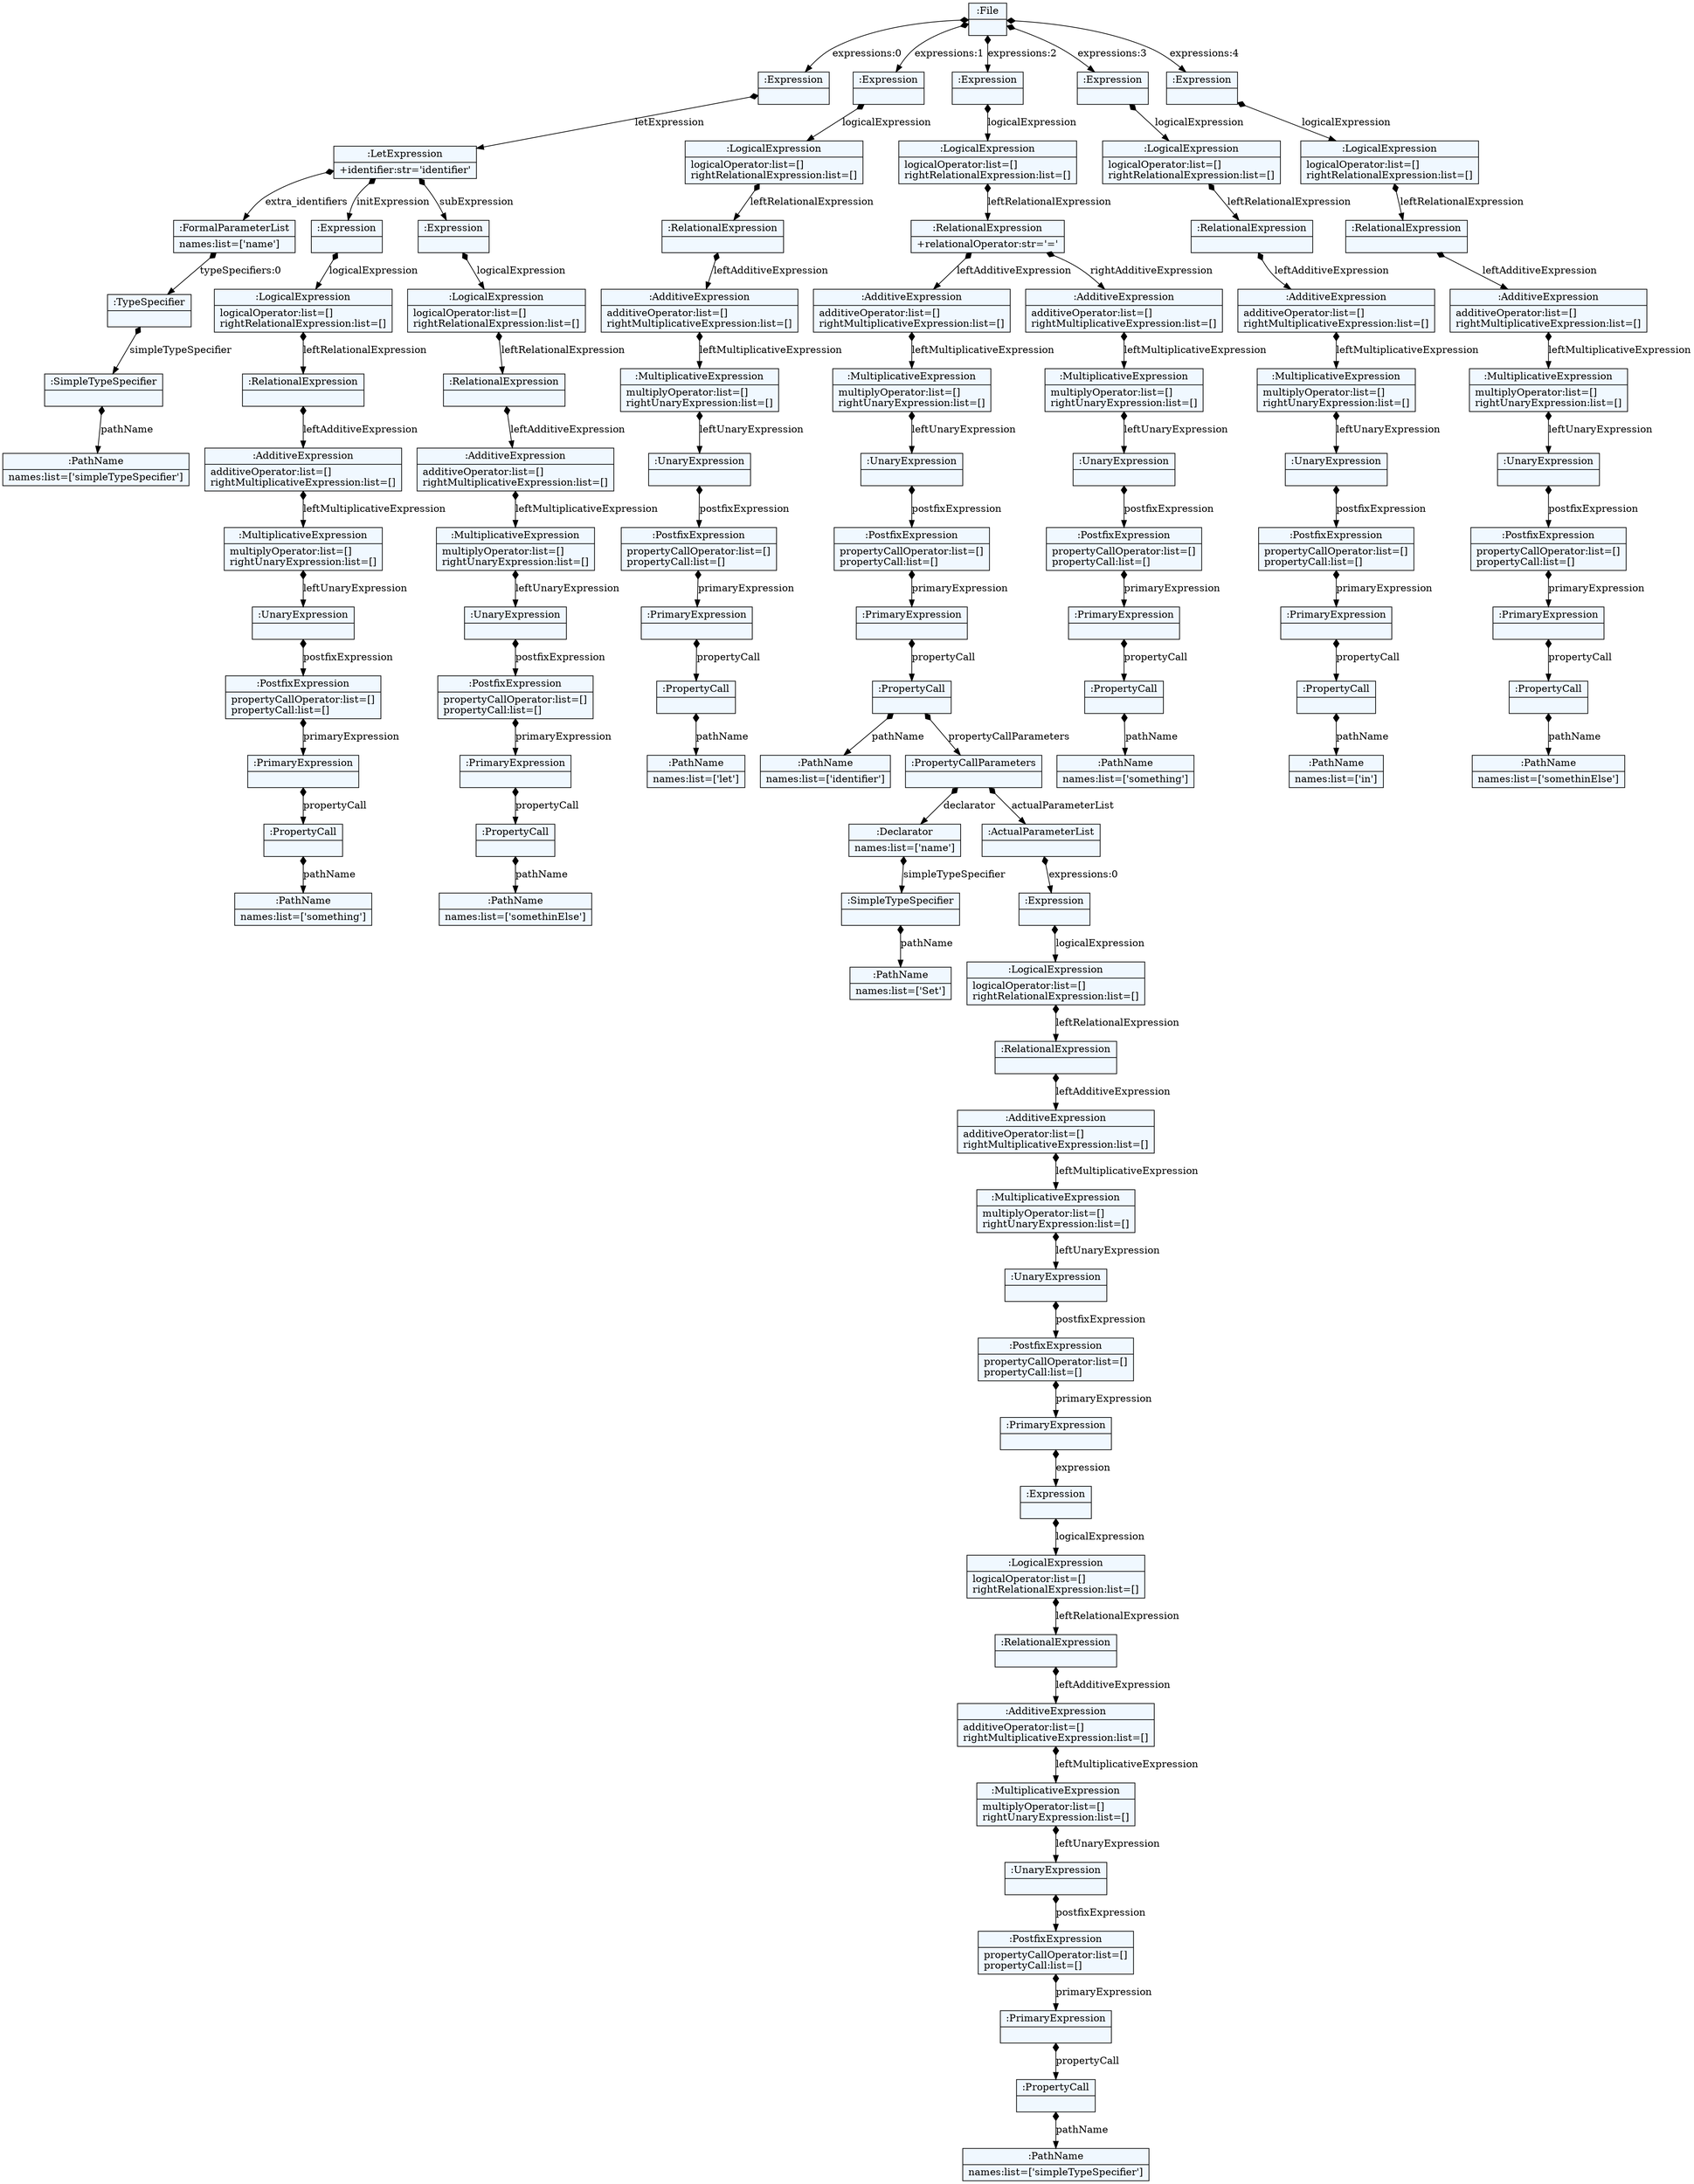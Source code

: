 
    digraph xtext {
    fontname = "Bitstream Vera Sans"
    fontsize = 8
    node[
        shape=record,
        style=filled,
        fillcolor=aliceblue
    ]
    nodesep = 0.3
    edge[dir=black,arrowtail=empty]


48946224 -> 48944464 [label="expressions:0" arrowtail=diamond dir=both]
48944464 -> 48945616 [label="letExpression" arrowtail=diamond dir=both]
48945616 -> 49000912 [label="extra_identifiers" arrowtail=diamond dir=both]
49000912 -> 49001552 [label="typeSpecifiers:0" arrowtail=diamond dir=both]
49001552 -> 49004336 [label="simpleTypeSpecifier" arrowtail=diamond dir=both]
49004336 -> 49001616 [label="pathName" arrowtail=diamond dir=both]
49001616[label="{:PathName|names:list=['simpleTypeSpecifier']\l}"]
49004336[label="{:SimpleTypeSpecifier|}"]
49001552[label="{:TypeSpecifier|}"]
49000912[label="{:FormalParameterList|names:list=['name']\l}"]
48945616 -> 49004272 [label="initExpression" arrowtail=diamond dir=both]
49004272 -> 49003728 [label="logicalExpression" arrowtail=diamond dir=both]
49003728 -> 49004304 [label="leftRelationalExpression" arrowtail=diamond dir=both]
49004304 -> 49002832 [label="leftAdditiveExpression" arrowtail=diamond dir=both]
49002832 -> 49001968 [label="leftMultiplicativeExpression" arrowtail=diamond dir=both]
49001968 -> 49003664 [label="leftUnaryExpression" arrowtail=diamond dir=both]
49003664 -> 49002448 [label="postfixExpression" arrowtail=diamond dir=both]
49002448 -> 49121008 [label="primaryExpression" arrowtail=diamond dir=both]
49121008 -> 49120848 [label="propertyCall" arrowtail=diamond dir=both]
49120848 -> 49121712 [label="pathName" arrowtail=diamond dir=both]
49121712[label="{:PathName|names:list=['something']\l}"]
49120848[label="{:PropertyCall|}"]
49121008[label="{:PrimaryExpression|}"]
49002448[label="{:PostfixExpression|propertyCallOperator:list=[]\lpropertyCall:list=[]\l}"]
49003664[label="{:UnaryExpression|}"]
49001968[label="{:MultiplicativeExpression|multiplyOperator:list=[]\lrightUnaryExpression:list=[]\l}"]
49002832[label="{:AdditiveExpression|additiveOperator:list=[]\lrightMultiplicativeExpression:list=[]\l}"]
49004304[label="{:RelationalExpression|}"]
49003728[label="{:LogicalExpression|logicalOperator:list=[]\lrightRelationalExpression:list=[]\l}"]
49004272[label="{:Expression|}"]
48945616 -> 49002416 [label="subExpression" arrowtail=diamond dir=both]
49002416 -> 49001040 [label="logicalExpression" arrowtail=diamond dir=both]
49001040 -> 49003344 [label="leftRelationalExpression" arrowtail=diamond dir=both]
49003344 -> 49000624 [label="leftAdditiveExpression" arrowtail=diamond dir=both]
49000624 -> 49001712 [label="leftMultiplicativeExpression" arrowtail=diamond dir=both]
49001712 -> 49119696 [label="leftUnaryExpression" arrowtail=diamond dir=both]
49119696 -> 49119536 [label="postfixExpression" arrowtail=diamond dir=both]
49119536 -> 49119792 [label="primaryExpression" arrowtail=diamond dir=both]
49119792 -> 49121648 [label="propertyCall" arrowtail=diamond dir=both]
49121648 -> 49120336 [label="pathName" arrowtail=diamond dir=both]
49120336[label="{:PathName|names:list=['somethinElse']\l}"]
49121648[label="{:PropertyCall|}"]
49119792[label="{:PrimaryExpression|}"]
49119536[label="{:PostfixExpression|propertyCallOperator:list=[]\lpropertyCall:list=[]\l}"]
49119696[label="{:UnaryExpression|}"]
49001712[label="{:MultiplicativeExpression|multiplyOperator:list=[]\lrightUnaryExpression:list=[]\l}"]
49000624[label="{:AdditiveExpression|additiveOperator:list=[]\lrightMultiplicativeExpression:list=[]\l}"]
49003344[label="{:RelationalExpression|}"]
49001040[label="{:LogicalExpression|logicalOperator:list=[]\lrightRelationalExpression:list=[]\l}"]
49002416[label="{:Expression|}"]
48945616[label="{:LetExpression|+identifier:str='identifier'\l}"]
48944464[label="{:Expression|}"]
48946224 -> 48945328 [label="expressions:1" arrowtail=diamond dir=both]
48945328 -> 49001136 [label="logicalExpression" arrowtail=diamond dir=both]
49001136 -> 49000592 [label="leftRelationalExpression" arrowtail=diamond dir=both]
49000592 -> 49002480 [label="leftAdditiveExpression" arrowtail=diamond dir=both]
49002480 -> 49121520 [label="leftMultiplicativeExpression" arrowtail=diamond dir=both]
49121520 -> 49120304 [label="leftUnaryExpression" arrowtail=diamond dir=both]
49120304 -> 49119280 [label="postfixExpression" arrowtail=diamond dir=both]
49119280 -> 49120880 [label="primaryExpression" arrowtail=diamond dir=both]
49120880 -> 49119376 [label="propertyCall" arrowtail=diamond dir=both]
49119376 -> 49121840 [label="pathName" arrowtail=diamond dir=both]
49121840[label="{:PathName|names:list=['let']\l}"]
49119376[label="{:PropertyCall|}"]
49120880[label="{:PrimaryExpression|}"]
49119280[label="{:PostfixExpression|propertyCallOperator:list=[]\lpropertyCall:list=[]\l}"]
49120304[label="{:UnaryExpression|}"]
49121520[label="{:MultiplicativeExpression|multiplyOperator:list=[]\lrightUnaryExpression:list=[]\l}"]
49002480[label="{:AdditiveExpression|additiveOperator:list=[]\lrightMultiplicativeExpression:list=[]\l}"]
49000592[label="{:RelationalExpression|}"]
49001136[label="{:LogicalExpression|logicalOperator:list=[]\lrightRelationalExpression:list=[]\l}"]
48945328[label="{:Expression|}"]
48946224 -> 48946832 [label="expressions:2" arrowtail=diamond dir=both]
48946832 -> 49004048 [label="logicalExpression" arrowtail=diamond dir=both]
49004048 -> 49003568 [label="leftRelationalExpression" arrowtail=diamond dir=both]
49003568 -> 49119312 [label="leftAdditiveExpression" arrowtail=diamond dir=both]
49119312 -> 49121552 [label="leftMultiplicativeExpression" arrowtail=diamond dir=both]
49121552 -> 49119728 [label="leftUnaryExpression" arrowtail=diamond dir=both]
49119728 -> 49121040 [label="postfixExpression" arrowtail=diamond dir=both]
49121040 -> 49120912 [label="primaryExpression" arrowtail=diamond dir=both]
49120912 -> 49121744 [label="propertyCall" arrowtail=diamond dir=both]
49121744 -> 49121808 [label="pathName" arrowtail=diamond dir=both]
49121808[label="{:PathName|names:list=['identifier']\l}"]
49121744 -> 49122192 [label="propertyCallParameters" arrowtail=diamond dir=both]
49122192 -> 49122384 [label="declarator" arrowtail=diamond dir=both]
49122384 -> 49121872 [label="simpleTypeSpecifier" arrowtail=diamond dir=both]
49121872 -> 49071344 [label="pathName" arrowtail=diamond dir=both]
49071344[label="{:PathName|names:list=['Set']\l}"]
49121872[label="{:SimpleTypeSpecifier|}"]
49122384[label="{:Declarator|names:list=['name']\l}"]
49122192 -> 49122640 [label="actualParameterList" arrowtail=diamond dir=both]
49122640 -> 49073712 [label="expressions:0" arrowtail=diamond dir=both]
49073712 -> 49072368 [label="logicalExpression" arrowtail=diamond dir=both]
49072368 -> 49073296 [label="leftRelationalExpression" arrowtail=diamond dir=both]
49073296 -> 49073744 [label="leftAdditiveExpression" arrowtail=diamond dir=both]
49073744 -> 49070448 [label="leftMultiplicativeExpression" arrowtail=diamond dir=both]
49070448 -> 49072944 [label="leftUnaryExpression" arrowtail=diamond dir=both]
49072944 -> 49073104 [label="postfixExpression" arrowtail=diamond dir=both]
49073104 -> 49033136 [label="primaryExpression" arrowtail=diamond dir=both]
49033136 -> 49032848 [label="expression" arrowtail=diamond dir=both]
49032848 -> 49029776 [label="logicalExpression" arrowtail=diamond dir=both]
49029776 -> 49031056 [label="leftRelationalExpression" arrowtail=diamond dir=both]
49031056 -> 49029808 [label="leftAdditiveExpression" arrowtail=diamond dir=both]
49029808 -> 49032592 [label="leftMultiplicativeExpression" arrowtail=diamond dir=both]
49032592 -> 49033008 [label="leftUnaryExpression" arrowtail=diamond dir=both]
49033008 -> 49032048 [label="postfixExpression" arrowtail=diamond dir=both]
49032048 -> 49030288 [label="primaryExpression" arrowtail=diamond dir=both]
49030288 -> 49032112 [label="propertyCall" arrowtail=diamond dir=both]
49032112 -> 49031728 [label="pathName" arrowtail=diamond dir=both]
49031728[label="{:PathName|names:list=['simpleTypeSpecifier']\l}"]
49032112[label="{:PropertyCall|}"]
49030288[label="{:PrimaryExpression|}"]
49032048[label="{:PostfixExpression|propertyCallOperator:list=[]\lpropertyCall:list=[]\l}"]
49033008[label="{:UnaryExpression|}"]
49032592[label="{:MultiplicativeExpression|multiplyOperator:list=[]\lrightUnaryExpression:list=[]\l}"]
49029808[label="{:AdditiveExpression|additiveOperator:list=[]\lrightMultiplicativeExpression:list=[]\l}"]
49031056[label="{:RelationalExpression|}"]
49029776[label="{:LogicalExpression|logicalOperator:list=[]\lrightRelationalExpression:list=[]\l}"]
49032848[label="{:Expression|}"]
49033136[label="{:PrimaryExpression|}"]
49073104[label="{:PostfixExpression|propertyCallOperator:list=[]\lpropertyCall:list=[]\l}"]
49072944[label="{:UnaryExpression|}"]
49070448[label="{:MultiplicativeExpression|multiplyOperator:list=[]\lrightUnaryExpression:list=[]\l}"]
49073744[label="{:AdditiveExpression|additiveOperator:list=[]\lrightMultiplicativeExpression:list=[]\l}"]
49073296[label="{:RelationalExpression|}"]
49072368[label="{:LogicalExpression|logicalOperator:list=[]\lrightRelationalExpression:list=[]\l}"]
49073712[label="{:Expression|}"]
49122640[label="{:ActualParameterList|}"]
49122192[label="{:PropertyCallParameters|}"]
49121744[label="{:PropertyCall|}"]
49120912[label="{:PrimaryExpression|}"]
49121040[label="{:PostfixExpression|propertyCallOperator:list=[]\lpropertyCall:list=[]\l}"]
49119728[label="{:UnaryExpression|}"]
49121552[label="{:MultiplicativeExpression|multiplyOperator:list=[]\lrightUnaryExpression:list=[]\l}"]
49119312[label="{:AdditiveExpression|additiveOperator:list=[]\lrightMultiplicativeExpression:list=[]\l}"]
49003568 -> 49119504 [label="rightAdditiveExpression" arrowtail=diamond dir=both]
49119504 -> 49120400 [label="leftMultiplicativeExpression" arrowtail=diamond dir=both]
49120400 -> 49121072 [label="leftUnaryExpression" arrowtail=diamond dir=both]
49121072 -> 49122288 [label="postfixExpression" arrowtail=diamond dir=both]
49122288 -> 49122864 [label="primaryExpression" arrowtail=diamond dir=both]
49122864 -> 49072784 [label="propertyCall" arrowtail=diamond dir=both]
49072784 -> 49072144 [label="pathName" arrowtail=diamond dir=both]
49072144[label="{:PathName|names:list=['something']\l}"]
49072784[label="{:PropertyCall|}"]
49122864[label="{:PrimaryExpression|}"]
49122288[label="{:PostfixExpression|propertyCallOperator:list=[]\lpropertyCall:list=[]\l}"]
49121072[label="{:UnaryExpression|}"]
49120400[label="{:MultiplicativeExpression|multiplyOperator:list=[]\lrightUnaryExpression:list=[]\l}"]
49119504[label="{:AdditiveExpression|additiveOperator:list=[]\lrightMultiplicativeExpression:list=[]\l}"]
49003568[label="{:RelationalExpression|+relationalOperator:str='='\l}"]
49004048[label="{:LogicalExpression|logicalOperator:list=[]\lrightRelationalExpression:list=[]\l}"]
48946832[label="{:Expression|}"]
48946224 -> 49003440 [label="expressions:3" arrowtail=diamond dir=both]
49003440 -> 49004176 [label="logicalExpression" arrowtail=diamond dir=both]
49004176 -> 49119920 [label="leftRelationalExpression" arrowtail=diamond dir=both]
49119920 -> 49122352 [label="leftAdditiveExpression" arrowtail=diamond dir=both]
49122352 -> 49123184 [label="leftMultiplicativeExpression" arrowtail=diamond dir=both]
49123184 -> 49072496 [label="leftUnaryExpression" arrowtail=diamond dir=both]
49072496 -> 49073136 [label="postfixExpression" arrowtail=diamond dir=both]
49073136 -> 49071024 [label="primaryExpression" arrowtail=diamond dir=both]
49071024 -> 49073328 [label="propertyCall" arrowtail=diamond dir=both]
49073328 -> 48945360 [label="pathName" arrowtail=diamond dir=both]
48945360[label="{:PathName|names:list=['in']\l}"]
49073328[label="{:PropertyCall|}"]
49071024[label="{:PrimaryExpression|}"]
49073136[label="{:PostfixExpression|propertyCallOperator:list=[]\lpropertyCall:list=[]\l}"]
49072496[label="{:UnaryExpression|}"]
49123184[label="{:MultiplicativeExpression|multiplyOperator:list=[]\lrightUnaryExpression:list=[]\l}"]
49122352[label="{:AdditiveExpression|additiveOperator:list=[]\lrightMultiplicativeExpression:list=[]\l}"]
49119920[label="{:RelationalExpression|}"]
49004176[label="{:LogicalExpression|logicalOperator:list=[]\lrightRelationalExpression:list=[]\l}"]
49003440[label="{:Expression|}"]
48946224 -> 49000688 [label="expressions:4" arrowtail=diamond dir=both]
49000688 -> 49122800 [label="logicalExpression" arrowtail=diamond dir=both]
49122800 -> 49121104 [label="leftRelationalExpression" arrowtail=diamond dir=both]
49121104 -> 49121136 [label="leftAdditiveExpression" arrowtail=diamond dir=both]
49121136 -> 49072976 [label="leftMultiplicativeExpression" arrowtail=diamond dir=both]
49072976 -> 49071056 [label="leftUnaryExpression" arrowtail=diamond dir=both]
49071056 -> 49032496 [label="postfixExpression" arrowtail=diamond dir=both]
49032496 -> 49032688 [label="primaryExpression" arrowtail=diamond dir=both]
49032688 -> 49030672 [label="propertyCall" arrowtail=diamond dir=both]
49030672 -> 49029264 [label="pathName" arrowtail=diamond dir=both]
49029264[label="{:PathName|names:list=['somethinElse']\l}"]
49030672[label="{:PropertyCall|}"]
49032688[label="{:PrimaryExpression|}"]
49032496[label="{:PostfixExpression|propertyCallOperator:list=[]\lpropertyCall:list=[]\l}"]
49071056[label="{:UnaryExpression|}"]
49072976[label="{:MultiplicativeExpression|multiplyOperator:list=[]\lrightUnaryExpression:list=[]\l}"]
49121136[label="{:AdditiveExpression|additiveOperator:list=[]\lrightMultiplicativeExpression:list=[]\l}"]
49121104[label="{:RelationalExpression|}"]
49122800[label="{:LogicalExpression|logicalOperator:list=[]\lrightRelationalExpression:list=[]\l}"]
49000688[label="{:Expression|}"]
48946224[label="{:File|}"]

}

